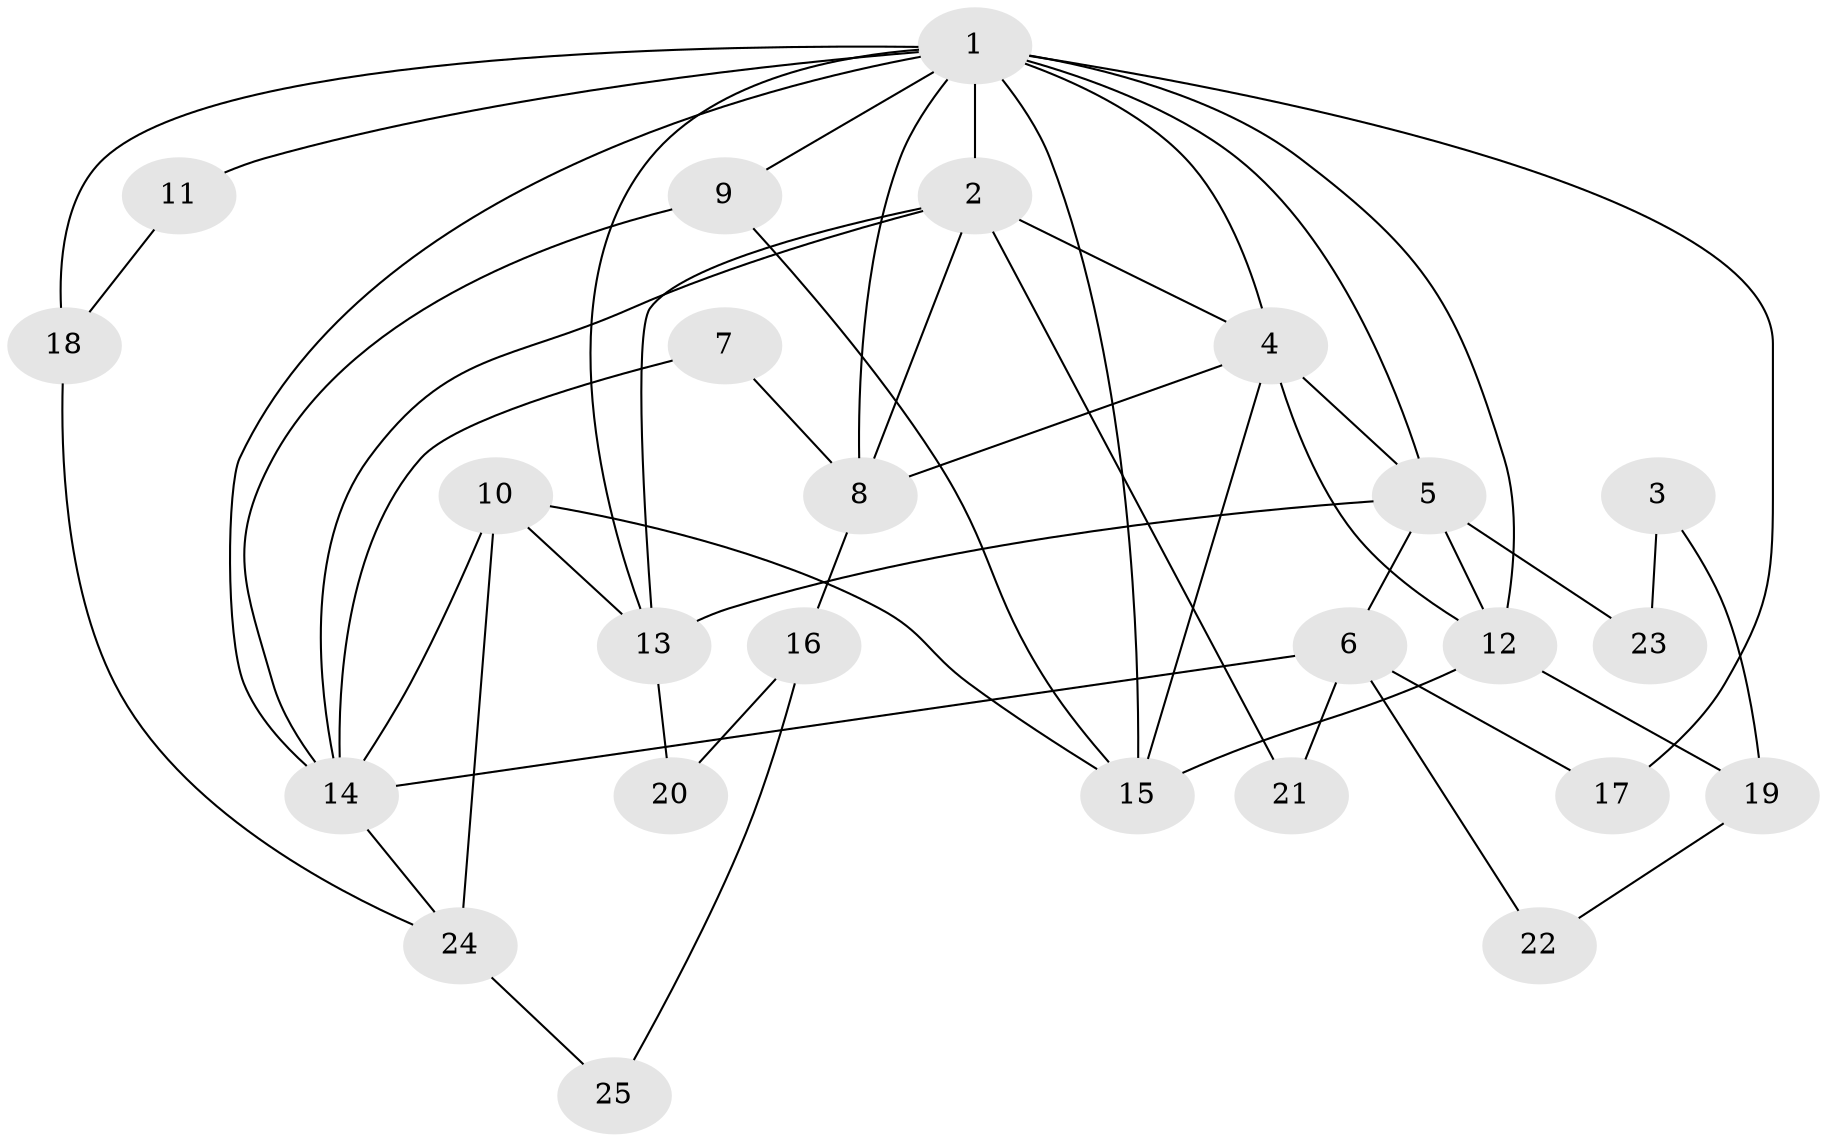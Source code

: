 // original degree distribution, {5: 0.14, 2: 0.16, 4: 0.26, 6: 0.12, 3: 0.26, 8: 0.02, 7: 0.04}
// Generated by graph-tools (version 1.1) at 2025/36/03/09/25 02:36:16]
// undirected, 25 vertices, 50 edges
graph export_dot {
graph [start="1"]
  node [color=gray90,style=filled];
  1;
  2;
  3;
  4;
  5;
  6;
  7;
  8;
  9;
  10;
  11;
  12;
  13;
  14;
  15;
  16;
  17;
  18;
  19;
  20;
  21;
  22;
  23;
  24;
  25;
  1 -- 2 [weight=1.0];
  1 -- 4 [weight=3.0];
  1 -- 5 [weight=2.0];
  1 -- 8 [weight=1.0];
  1 -- 9 [weight=2.0];
  1 -- 11 [weight=1.0];
  1 -- 12 [weight=1.0];
  1 -- 13 [weight=2.0];
  1 -- 14 [weight=1.0];
  1 -- 15 [weight=1.0];
  1 -- 17 [weight=2.0];
  1 -- 18 [weight=2.0];
  2 -- 4 [weight=1.0];
  2 -- 8 [weight=2.0];
  2 -- 13 [weight=2.0];
  2 -- 14 [weight=2.0];
  2 -- 21 [weight=1.0];
  3 -- 19 [weight=1.0];
  3 -- 23 [weight=1.0];
  4 -- 5 [weight=1.0];
  4 -- 8 [weight=1.0];
  4 -- 12 [weight=1.0];
  4 -- 15 [weight=2.0];
  5 -- 6 [weight=2.0];
  5 -- 12 [weight=1.0];
  5 -- 13 [weight=1.0];
  5 -- 23 [weight=3.0];
  6 -- 14 [weight=1.0];
  6 -- 17 [weight=1.0];
  6 -- 21 [weight=1.0];
  6 -- 22 [weight=1.0];
  7 -- 8 [weight=1.0];
  7 -- 14 [weight=1.0];
  8 -- 16 [weight=1.0];
  9 -- 14 [weight=1.0];
  9 -- 15 [weight=1.0];
  10 -- 13 [weight=1.0];
  10 -- 14 [weight=1.0];
  10 -- 15 [weight=1.0];
  10 -- 24 [weight=1.0];
  11 -- 18 [weight=1.0];
  12 -- 15 [weight=1.0];
  12 -- 19 [weight=1.0];
  13 -- 20 [weight=1.0];
  14 -- 24 [weight=1.0];
  16 -- 20 [weight=1.0];
  16 -- 25 [weight=1.0];
  18 -- 24 [weight=1.0];
  19 -- 22 [weight=1.0];
  24 -- 25 [weight=1.0];
}
